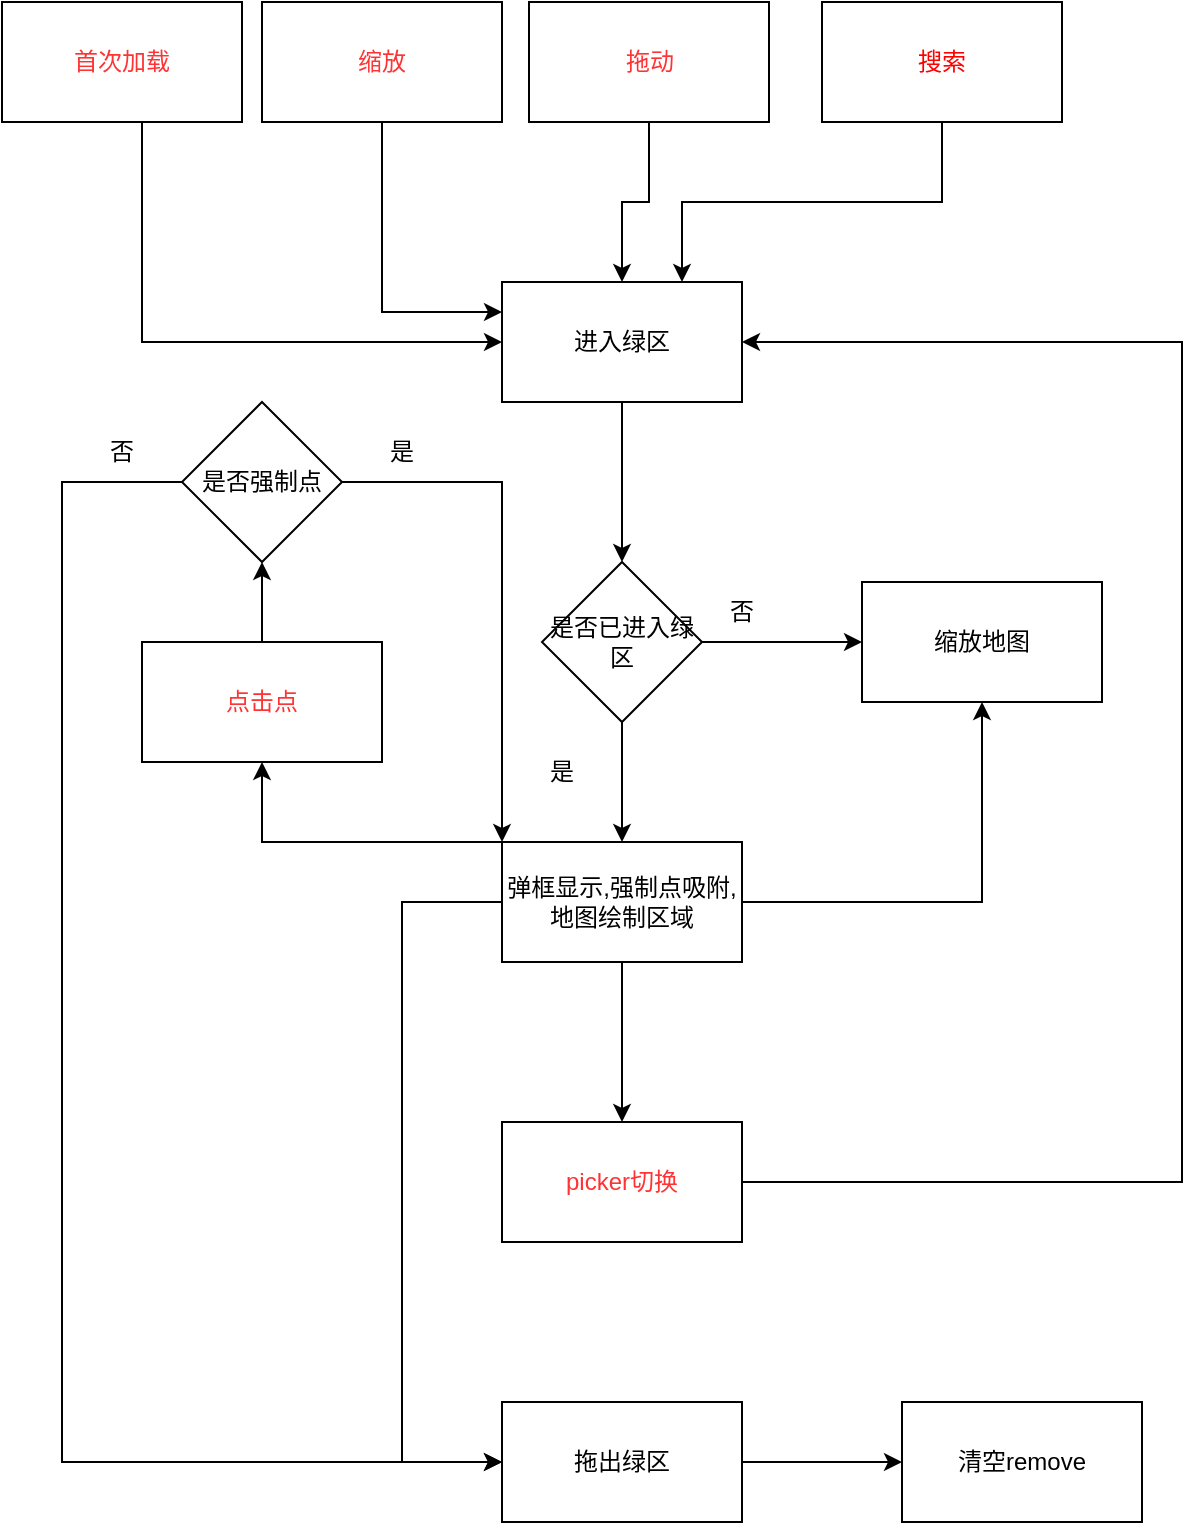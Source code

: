 <mxfile version="17.1.3" type="github">
  <diagram id="6n8pee0XablTyjMpQZTc" name="Page-1">
    <mxGraphModel dx="1422" dy="790" grid="1" gridSize="10" guides="1" tooltips="1" connect="1" arrows="1" fold="1" page="1" pageScale="1" pageWidth="827" pageHeight="1169" math="0" shadow="0">
      <root>
        <mxCell id="0" />
        <mxCell id="1" parent="0" />
        <mxCell id="LE2LYHwXdctsh15HSvyb-3" value="" style="edgeStyle=orthogonalEdgeStyle;rounded=0;orthogonalLoop=1;jettySize=auto;html=1;" edge="1" parent="1" source="LE2LYHwXdctsh15HSvyb-1">
          <mxGeometry relative="1" as="geometry">
            <mxPoint x="400" y="320" as="targetPoint" />
          </mxGeometry>
        </mxCell>
        <mxCell id="LE2LYHwXdctsh15HSvyb-1" value="进入绿区" style="rounded=0;whiteSpace=wrap;html=1;" vertex="1" parent="1">
          <mxGeometry x="340" y="180" width="120" height="60" as="geometry" />
        </mxCell>
        <mxCell id="LE2LYHwXdctsh15HSvyb-6" value="" style="edgeStyle=orthogonalEdgeStyle;rounded=0;orthogonalLoop=1;jettySize=auto;html=1;" edge="1" parent="1" source="LE2LYHwXdctsh15HSvyb-4" target="LE2LYHwXdctsh15HSvyb-5">
          <mxGeometry relative="1" as="geometry" />
        </mxCell>
        <mxCell id="LE2LYHwXdctsh15HSvyb-9" value="" style="edgeStyle=orthogonalEdgeStyle;rounded=0;orthogonalLoop=1;jettySize=auto;html=1;" edge="1" parent="1" source="LE2LYHwXdctsh15HSvyb-4" target="LE2LYHwXdctsh15HSvyb-8">
          <mxGeometry relative="1" as="geometry" />
        </mxCell>
        <mxCell id="LE2LYHwXdctsh15HSvyb-4" value="是否已进入绿区" style="rhombus;whiteSpace=wrap;html=1;" vertex="1" parent="1">
          <mxGeometry x="360" y="320" width="80" height="80" as="geometry" />
        </mxCell>
        <mxCell id="LE2LYHwXdctsh15HSvyb-5" value="缩放地图" style="whiteSpace=wrap;html=1;" vertex="1" parent="1">
          <mxGeometry x="520" y="330" width="120" height="60" as="geometry" />
        </mxCell>
        <mxCell id="LE2LYHwXdctsh15HSvyb-7" value="否" style="text;html=1;strokeColor=none;fillColor=none;align=center;verticalAlign=middle;whiteSpace=wrap;rounded=0;" vertex="1" parent="1">
          <mxGeometry x="430" y="330" width="60" height="30" as="geometry" />
        </mxCell>
        <mxCell id="LE2LYHwXdctsh15HSvyb-17" value="" style="edgeStyle=orthogonalEdgeStyle;rounded=0;orthogonalLoop=1;jettySize=auto;html=1;" edge="1" parent="1" source="LE2LYHwXdctsh15HSvyb-8" target="LE2LYHwXdctsh15HSvyb-16">
          <mxGeometry relative="1" as="geometry" />
        </mxCell>
        <mxCell id="LE2LYHwXdctsh15HSvyb-25" style="edgeStyle=orthogonalEdgeStyle;rounded=0;orthogonalLoop=1;jettySize=auto;html=1;exitX=0;exitY=0;exitDx=0;exitDy=0;entryX=0.5;entryY=1;entryDx=0;entryDy=0;" edge="1" parent="1" source="LE2LYHwXdctsh15HSvyb-8" target="LE2LYHwXdctsh15HSvyb-24">
          <mxGeometry relative="1" as="geometry">
            <Array as="points">
              <mxPoint x="220" y="460" />
            </Array>
          </mxGeometry>
        </mxCell>
        <mxCell id="LE2LYHwXdctsh15HSvyb-37" style="edgeStyle=orthogonalEdgeStyle;rounded=0;orthogonalLoop=1;jettySize=auto;html=1;fontColor=#FF3333;entryX=0.5;entryY=1;entryDx=0;entryDy=0;" edge="1" parent="1" source="LE2LYHwXdctsh15HSvyb-8" target="LE2LYHwXdctsh15HSvyb-5">
          <mxGeometry relative="1" as="geometry">
            <mxPoint x="520" y="490" as="targetPoint" />
          </mxGeometry>
        </mxCell>
        <mxCell id="LE2LYHwXdctsh15HSvyb-8" value="弹框显示,强制点吸附,地图绘制区域" style="rounded=0;whiteSpace=wrap;html=1;" vertex="1" parent="1">
          <mxGeometry x="340" y="460" width="120" height="60" as="geometry" />
        </mxCell>
        <mxCell id="LE2LYHwXdctsh15HSvyb-10" value="是" style="text;html=1;strokeColor=none;fillColor=none;align=center;verticalAlign=middle;whiteSpace=wrap;rounded=0;" vertex="1" parent="1">
          <mxGeometry x="340" y="410" width="60" height="30" as="geometry" />
        </mxCell>
        <mxCell id="LE2LYHwXdctsh15HSvyb-15" style="edgeStyle=orthogonalEdgeStyle;rounded=0;orthogonalLoop=1;jettySize=auto;html=1;entryX=0.5;entryY=0;entryDx=0;entryDy=0;" edge="1" parent="1" source="LE2LYHwXdctsh15HSvyb-12" target="LE2LYHwXdctsh15HSvyb-1">
          <mxGeometry relative="1" as="geometry" />
        </mxCell>
        <mxCell id="LE2LYHwXdctsh15HSvyb-12" value="&lt;font color=&quot;#ff3333&quot;&gt;拖动&lt;/font&gt;" style="rounded=0;whiteSpace=wrap;html=1;" vertex="1" parent="1">
          <mxGeometry x="353.5" y="40" width="120" height="60" as="geometry" />
        </mxCell>
        <mxCell id="LE2LYHwXdctsh15HSvyb-14" style="edgeStyle=orthogonalEdgeStyle;rounded=0;orthogonalLoop=1;jettySize=auto;html=1;" edge="1" parent="1" source="LE2LYHwXdctsh15HSvyb-13">
          <mxGeometry relative="1" as="geometry">
            <mxPoint x="430" y="180" as="targetPoint" />
            <Array as="points">
              <mxPoint x="560" y="140" />
              <mxPoint x="430" y="140" />
              <mxPoint x="430" y="180" />
            </Array>
          </mxGeometry>
        </mxCell>
        <mxCell id="LE2LYHwXdctsh15HSvyb-13" value="&lt;font color=&quot;#ff0000&quot;&gt;搜索&lt;/font&gt;" style="rounded=0;whiteSpace=wrap;html=1;" vertex="1" parent="1">
          <mxGeometry x="500" y="40" width="120" height="60" as="geometry" />
        </mxCell>
        <mxCell id="LE2LYHwXdctsh15HSvyb-18" style="edgeStyle=orthogonalEdgeStyle;rounded=0;orthogonalLoop=1;jettySize=auto;html=1;entryX=1;entryY=0.5;entryDx=0;entryDy=0;" edge="1" parent="1" source="LE2LYHwXdctsh15HSvyb-16" target="LE2LYHwXdctsh15HSvyb-1">
          <mxGeometry relative="1" as="geometry">
            <Array as="points">
              <mxPoint x="680" y="630" />
              <mxPoint x="680" y="210" />
            </Array>
          </mxGeometry>
        </mxCell>
        <mxCell id="LE2LYHwXdctsh15HSvyb-20" value="" style="edgeStyle=orthogonalEdgeStyle;rounded=0;orthogonalLoop=1;jettySize=auto;html=1;exitX=0;exitY=0.5;exitDx=0;exitDy=0;" edge="1" parent="1" source="LE2LYHwXdctsh15HSvyb-8" target="LE2LYHwXdctsh15HSvyb-19">
          <mxGeometry relative="1" as="geometry">
            <mxPoint x="290" y="680" as="sourcePoint" />
            <Array as="points">
              <mxPoint x="290" y="490" />
              <mxPoint x="290" y="770" />
            </Array>
          </mxGeometry>
        </mxCell>
        <mxCell id="LE2LYHwXdctsh15HSvyb-16" value="&lt;font color=&quot;#ff3333&quot;&gt;picker切换&lt;/font&gt;" style="rounded=0;whiteSpace=wrap;html=1;" vertex="1" parent="1">
          <mxGeometry x="340" y="600" width="120" height="60" as="geometry" />
        </mxCell>
        <mxCell id="LE2LYHwXdctsh15HSvyb-23" value="" style="edgeStyle=orthogonalEdgeStyle;rounded=0;orthogonalLoop=1;jettySize=auto;html=1;" edge="1" parent="1" source="LE2LYHwXdctsh15HSvyb-19" target="LE2LYHwXdctsh15HSvyb-22">
          <mxGeometry relative="1" as="geometry" />
        </mxCell>
        <mxCell id="LE2LYHwXdctsh15HSvyb-19" value="拖出绿区" style="rounded=0;whiteSpace=wrap;html=1;" vertex="1" parent="1">
          <mxGeometry x="340" y="740" width="120" height="60" as="geometry" />
        </mxCell>
        <mxCell id="LE2LYHwXdctsh15HSvyb-22" value="清空remove" style="rounded=0;whiteSpace=wrap;html=1;" vertex="1" parent="1">
          <mxGeometry x="540" y="740" width="120" height="60" as="geometry" />
        </mxCell>
        <mxCell id="LE2LYHwXdctsh15HSvyb-27" value="" style="edgeStyle=orthogonalEdgeStyle;rounded=0;orthogonalLoop=1;jettySize=auto;html=1;" edge="1" parent="1" source="LE2LYHwXdctsh15HSvyb-24">
          <mxGeometry relative="1" as="geometry">
            <mxPoint x="220" y="320" as="targetPoint" />
          </mxGeometry>
        </mxCell>
        <mxCell id="LE2LYHwXdctsh15HSvyb-24" value="&lt;font color=&quot;#ff3333&quot;&gt;点击点&lt;/font&gt;" style="rounded=0;whiteSpace=wrap;html=1;" vertex="1" parent="1">
          <mxGeometry x="160" y="360" width="120" height="60" as="geometry" />
        </mxCell>
        <mxCell id="LE2LYHwXdctsh15HSvyb-29" style="edgeStyle=orthogonalEdgeStyle;rounded=0;orthogonalLoop=1;jettySize=auto;html=1;entryX=0;entryY=0.5;entryDx=0;entryDy=0;" edge="1" parent="1" source="LE2LYHwXdctsh15HSvyb-28" target="LE2LYHwXdctsh15HSvyb-19">
          <mxGeometry relative="1" as="geometry">
            <Array as="points">
              <mxPoint x="120" y="280" />
              <mxPoint x="120" y="770" />
            </Array>
          </mxGeometry>
        </mxCell>
        <mxCell id="LE2LYHwXdctsh15HSvyb-31" style="edgeStyle=orthogonalEdgeStyle;rounded=0;orthogonalLoop=1;jettySize=auto;html=1;entryX=0;entryY=0;entryDx=0;entryDy=0;" edge="1" parent="1" source="LE2LYHwXdctsh15HSvyb-28" target="LE2LYHwXdctsh15HSvyb-8">
          <mxGeometry relative="1" as="geometry" />
        </mxCell>
        <mxCell id="LE2LYHwXdctsh15HSvyb-28" value="&lt;span&gt;是否强制点&lt;/span&gt;" style="rhombus;whiteSpace=wrap;html=1;" vertex="1" parent="1">
          <mxGeometry x="180" y="240" width="80" height="80" as="geometry" />
        </mxCell>
        <mxCell id="LE2LYHwXdctsh15HSvyb-30" value="否" style="text;html=1;strokeColor=none;fillColor=none;align=center;verticalAlign=middle;whiteSpace=wrap;rounded=0;" vertex="1" parent="1">
          <mxGeometry x="120" y="250" width="60" height="30" as="geometry" />
        </mxCell>
        <mxCell id="LE2LYHwXdctsh15HSvyb-32" value="是" style="text;html=1;strokeColor=none;fillColor=none;align=center;verticalAlign=middle;whiteSpace=wrap;rounded=0;" vertex="1" parent="1">
          <mxGeometry x="260" y="250" width="60" height="30" as="geometry" />
        </mxCell>
        <mxCell id="LE2LYHwXdctsh15HSvyb-34" style="edgeStyle=orthogonalEdgeStyle;rounded=0;orthogonalLoop=1;jettySize=auto;html=1;entryX=0;entryY=0.25;entryDx=0;entryDy=0;fontColor=#FF3333;" edge="1" parent="1" source="LE2LYHwXdctsh15HSvyb-33" target="LE2LYHwXdctsh15HSvyb-1">
          <mxGeometry relative="1" as="geometry">
            <Array as="points">
              <mxPoint x="280" y="195" />
            </Array>
          </mxGeometry>
        </mxCell>
        <mxCell id="LE2LYHwXdctsh15HSvyb-33" value="缩放" style="rounded=0;whiteSpace=wrap;html=1;fontColor=#FF3333;" vertex="1" parent="1">
          <mxGeometry x="220" y="40" width="120" height="60" as="geometry" />
        </mxCell>
        <mxCell id="LE2LYHwXdctsh15HSvyb-36" style="edgeStyle=orthogonalEdgeStyle;rounded=0;orthogonalLoop=1;jettySize=auto;html=1;entryX=0;entryY=0.5;entryDx=0;entryDy=0;fontColor=#FF3333;" edge="1" parent="1" source="LE2LYHwXdctsh15HSvyb-35" target="LE2LYHwXdctsh15HSvyb-1">
          <mxGeometry relative="1" as="geometry">
            <Array as="points">
              <mxPoint x="160" y="210" />
            </Array>
          </mxGeometry>
        </mxCell>
        <mxCell id="LE2LYHwXdctsh15HSvyb-35" value="首次加载" style="rounded=0;whiteSpace=wrap;html=1;fontColor=#FF3333;" vertex="1" parent="1">
          <mxGeometry x="90" y="40" width="120" height="60" as="geometry" />
        </mxCell>
      </root>
    </mxGraphModel>
  </diagram>
</mxfile>
